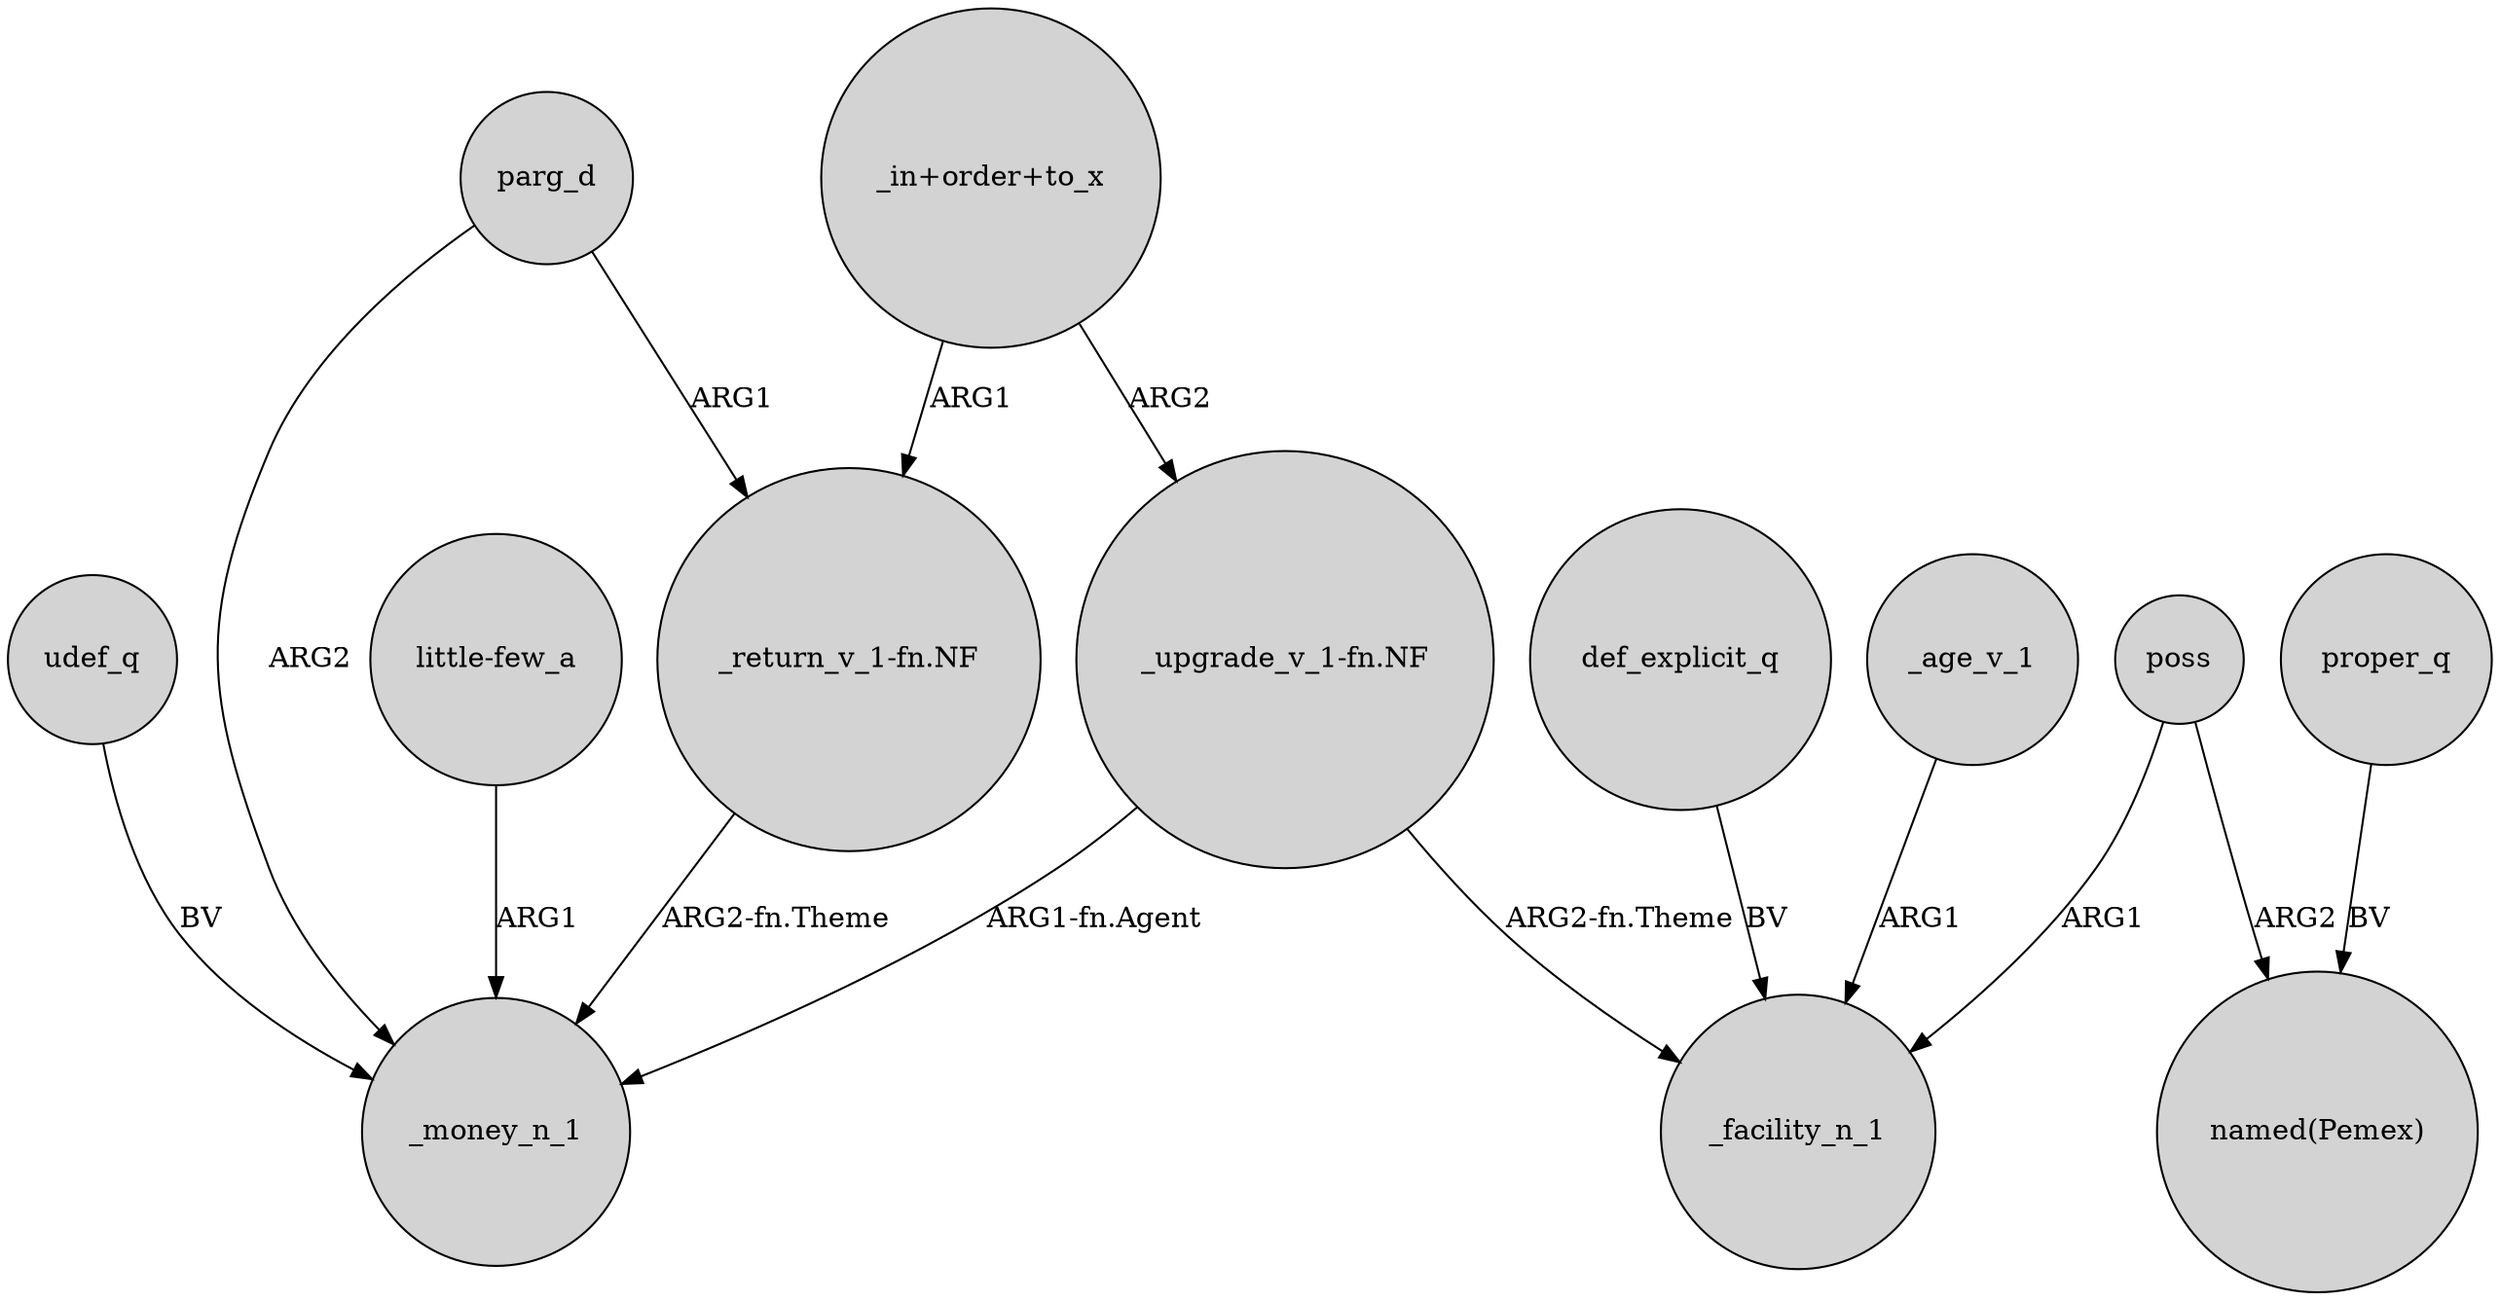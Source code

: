 digraph {
	node [shape=circle style=filled]
	"_upgrade_v_1-fn.NF" -> _money_n_1 [label="ARG1-fn.Agent"]
	poss -> _facility_n_1 [label=ARG1]
	udef_q -> _money_n_1 [label=BV]
	"_return_v_1-fn.NF" -> _money_n_1 [label="ARG2-fn.Theme"]
	"little-few_a" -> _money_n_1 [label=ARG1]
	"_upgrade_v_1-fn.NF" -> _facility_n_1 [label="ARG2-fn.Theme"]
	proper_q -> "named(Pemex)" [label=BV]
	def_explicit_q -> _facility_n_1 [label=BV]
	"_in+order+to_x" -> "_return_v_1-fn.NF" [label=ARG1]
	poss -> "named(Pemex)" [label=ARG2]
	_age_v_1 -> _facility_n_1 [label=ARG1]
	"_in+order+to_x" -> "_upgrade_v_1-fn.NF" [label=ARG2]
	parg_d -> "_return_v_1-fn.NF" [label=ARG1]
	parg_d -> _money_n_1 [label=ARG2]
}
